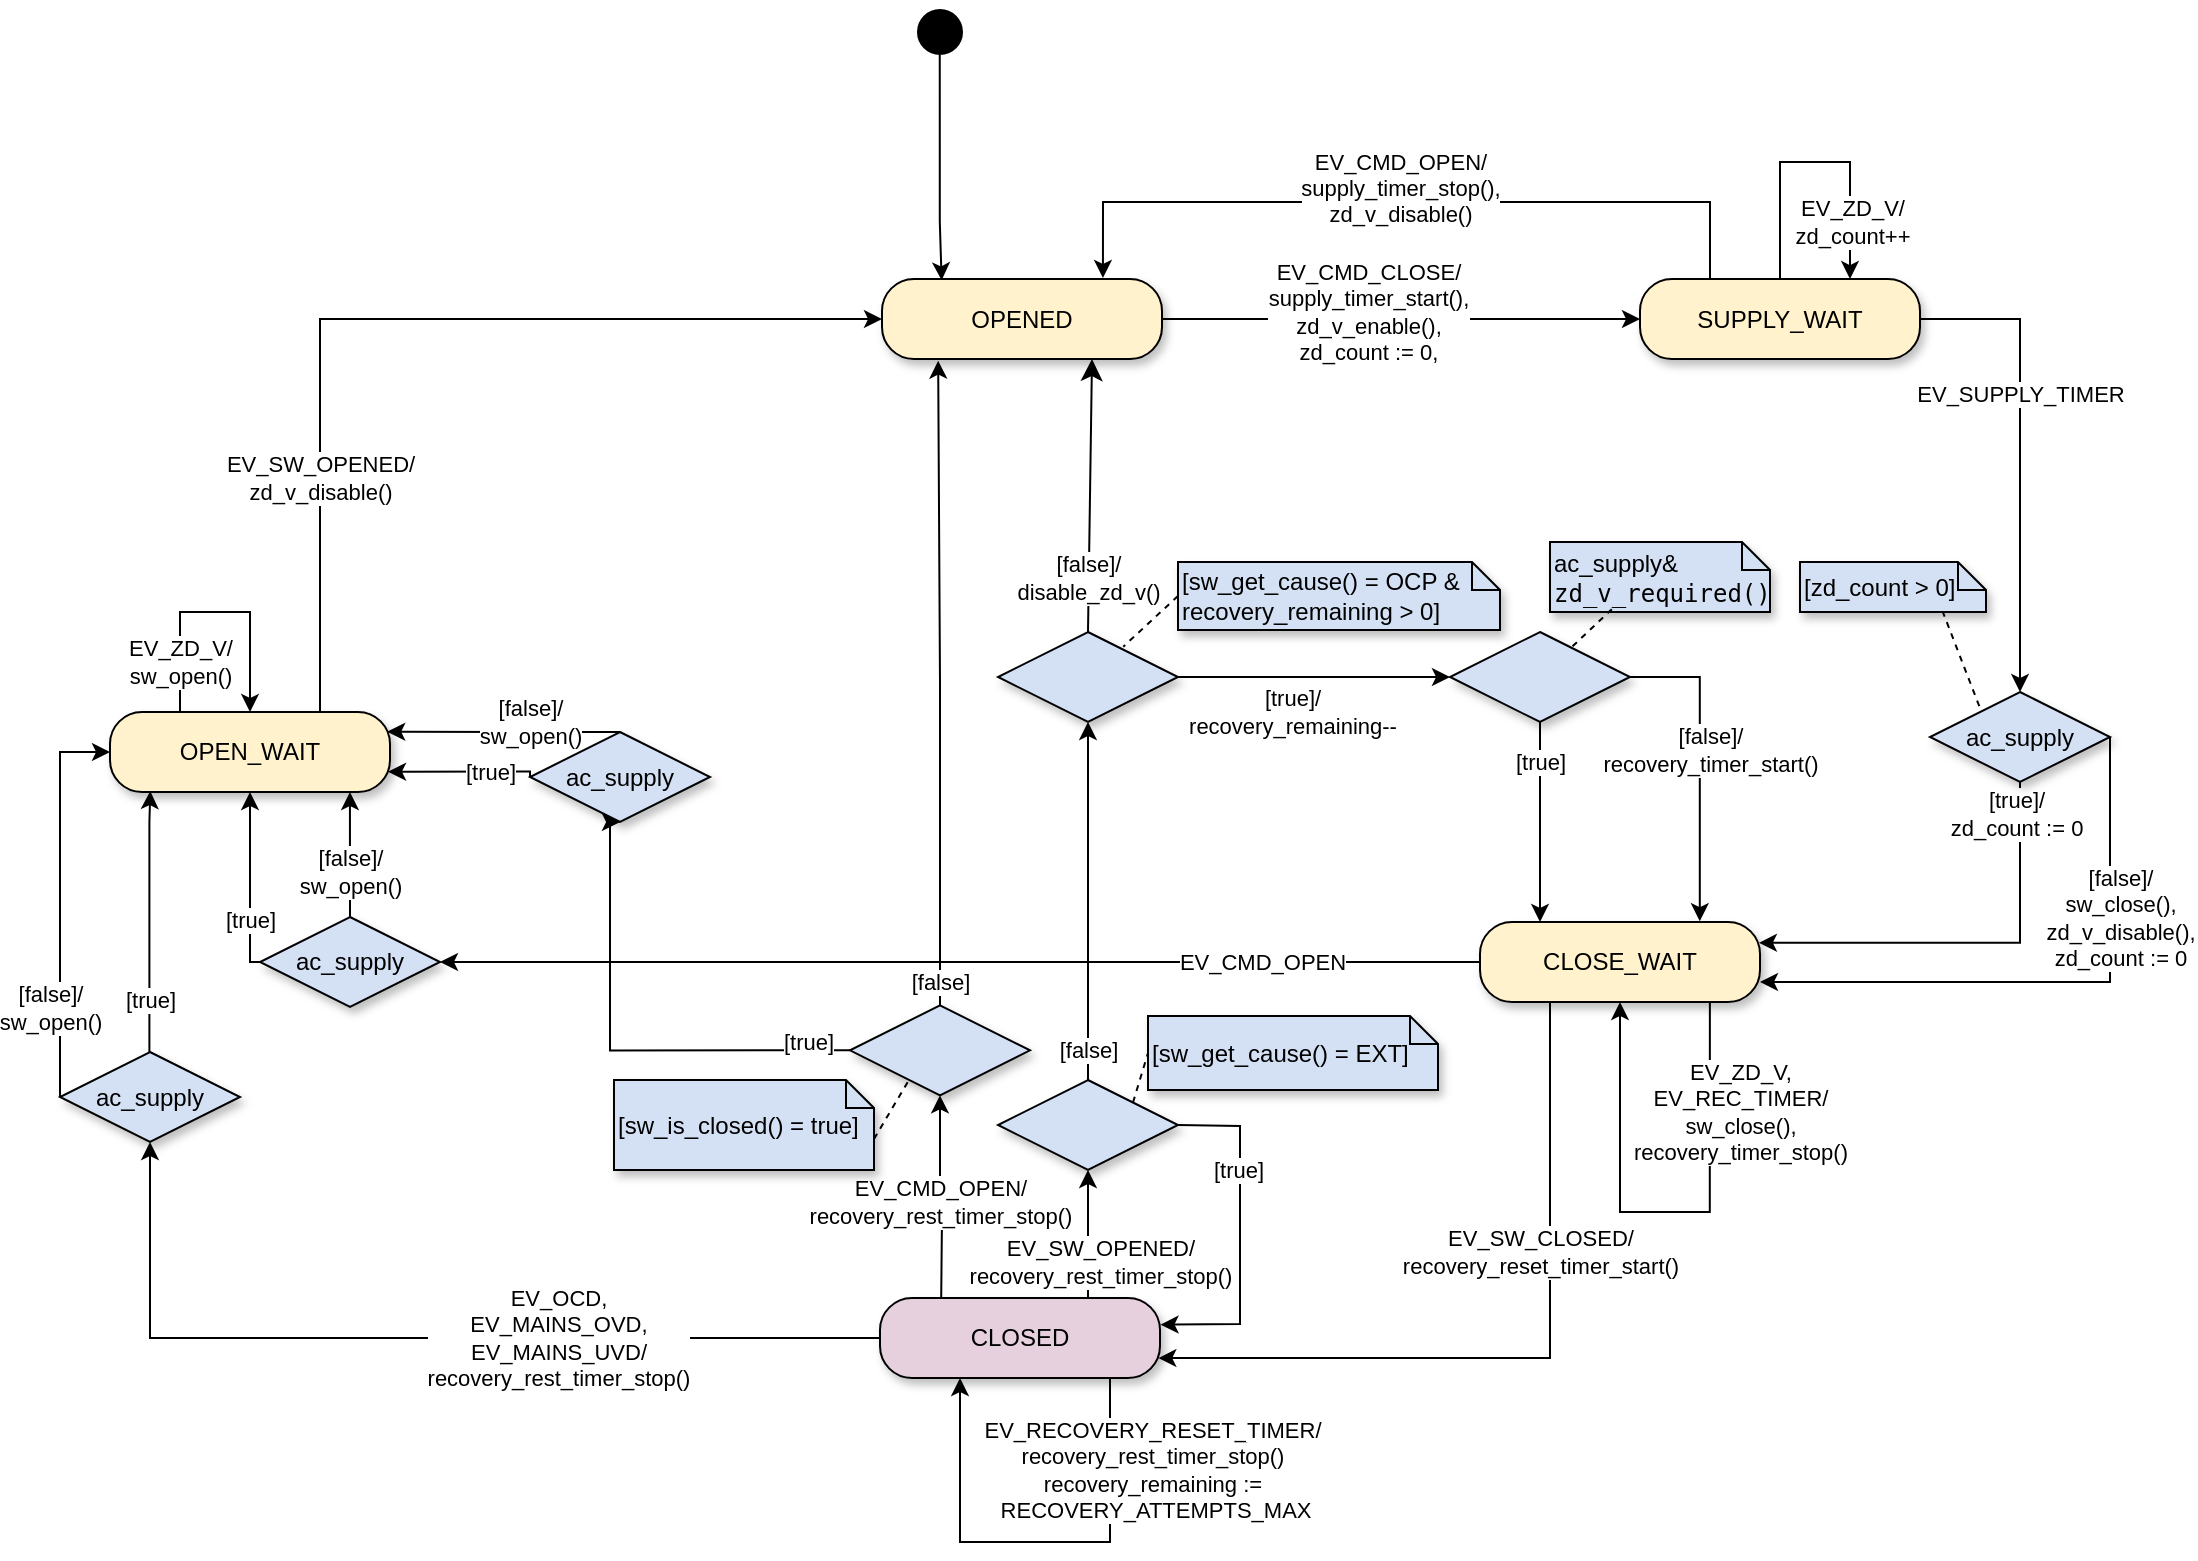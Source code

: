 <mxfile version="26.2.2">
  <diagram id="2q7ee-fndURKBrYLHPxN" name="Page-1">
    <mxGraphModel dx="363" dy="3312" grid="1" gridSize="5" guides="1" tooltips="1" connect="1" arrows="1" fold="1" page="1" pageScale="1" pageWidth="1169" pageHeight="827" background="none" math="0" shadow="0">
      <root>
        <mxCell id="0" />
        <mxCell id="1" parent="0" />
        <mxCell id="nVrs1Iyca9-Z0Z9vSuvW-15" style="edgeStyle=orthogonalEdgeStyle;rounded=0;orthogonalLoop=1;jettySize=auto;html=1;exitX=0.496;exitY=0.883;exitDx=0;exitDy=0;exitPerimeter=0;entryX=0.213;entryY=0.016;entryDx=0;entryDy=0;entryPerimeter=0;" parent="1" source="nVrs1Iyca9-Z0Z9vSuvW-1" target="nVrs1Iyca9-Z0Z9vSuvW-3" edge="1">
          <mxGeometry relative="1" as="geometry">
            <mxPoint x="491" y="-2320" as="targetPoint" />
            <mxPoint x="493.88" y="-2420" as="sourcePoint" />
            <Array as="points">
              <mxPoint x="490" y="-2330" />
              <mxPoint x="491" y="-2330" />
            </Array>
          </mxGeometry>
        </mxCell>
        <mxCell id="nVrs1Iyca9-Z0Z9vSuvW-10" style="edgeStyle=orthogonalEdgeStyle;rounded=0;orthogonalLoop=1;jettySize=auto;html=1;exitX=1;exitY=0.5;exitDx=0;exitDy=0;entryX=0;entryY=0.5;entryDx=0;entryDy=0;" parent="1" source="nVrs1Iyca9-Z0Z9vSuvW-3" target="eMVpjLCgqZhgIK3g5Q9t-35" edge="1">
          <mxGeometry relative="1" as="geometry">
            <mxPoint x="878" y="-2191.49" as="targetPoint" />
          </mxGeometry>
        </mxCell>
        <mxCell id="nVrs1Iyca9-Z0Z9vSuvW-16" value="EV_CMD_CLOSE/&lt;br&gt;supply_timer_start(),&lt;br&gt;zd_v_enable(),&lt;br&gt;zd_count := 0," style="edgeLabel;html=1;align=center;verticalAlign=middle;resizable=0;points=[];" parent="nVrs1Iyca9-Z0Z9vSuvW-10" vertex="1" connectable="0">
          <mxGeometry x="-0.196" relative="1" as="geometry">
            <mxPoint x="7" y="-4" as="offset" />
          </mxGeometry>
        </mxCell>
        <mxCell id="nVrs1Iyca9-Z0Z9vSuvW-3" value="OPENED" style="rounded=1;whiteSpace=wrap;html=1;arcSize=40;fontColor=#000000;fillColor=#FFF2CC;strokeColor=default;shadow=1;" parent="1" vertex="1">
          <mxGeometry x="461" y="-2301.49" width="140" height="40" as="geometry" />
        </mxCell>
        <mxCell id="nVrs1Iyca9-Z0Z9vSuvW-12" style="edgeStyle=orthogonalEdgeStyle;rounded=0;orthogonalLoop=1;jettySize=auto;html=1;exitX=0.25;exitY=1;exitDx=0;exitDy=0;entryX=0.994;entryY=0.751;entryDx=0;entryDy=0;entryPerimeter=0;" parent="1" source="nVrs1Iyca9-Z0Z9vSuvW-5" target="nVrs1Iyca9-Z0Z9vSuvW-7" edge="1">
          <mxGeometry relative="1" as="geometry">
            <mxPoint x="740.46" y="-1900" as="sourcePoint" />
            <mxPoint x="699" y="-1800" as="targetPoint" />
          </mxGeometry>
        </mxCell>
        <mxCell id="nVrs1Iyca9-Z0Z9vSuvW-17" value="&lt;div&gt;EV_SW_CLOSED/&lt;/div&gt;&lt;div&gt;&lt;span style=&quot;&quot;&gt;recovery_reset_timer_start()&lt;/span&gt;&lt;/div&gt;" style="edgeLabel;html=1;align=center;verticalAlign=middle;resizable=0;points=[];fontColor=default;" parent="nVrs1Iyca9-Z0Z9vSuvW-12" vertex="1" connectable="0">
          <mxGeometry x="0.032" relative="1" as="geometry">
            <mxPoint x="10" y="-53" as="offset" />
          </mxGeometry>
        </mxCell>
        <mxCell id="eMVpjLCgqZhgIK3g5Q9t-8" style="edgeStyle=orthogonalEdgeStyle;rounded=0;orthogonalLoop=1;jettySize=auto;html=1;startArrow=none;startFill=0;endArrow=classic;endFill=1;entryX=0.5;entryY=1;entryDx=0;entryDy=0;exitX=0.821;exitY=0.994;exitDx=0;exitDy=0;exitPerimeter=0;" parent="1" source="nVrs1Iyca9-Z0Z9vSuvW-5" target="nVrs1Iyca9-Z0Z9vSuvW-5" edge="1">
          <mxGeometry relative="1" as="geometry">
            <mxPoint x="1048.25" y="-1930" as="sourcePoint" />
            <mxPoint x="983.25" y="-1918" as="targetPoint" />
            <Array as="points">
              <mxPoint x="875" y="-1835" />
              <mxPoint x="830" y="-1835" />
            </Array>
          </mxGeometry>
        </mxCell>
        <mxCell id="eMVpjLCgqZhgIK3g5Q9t-9" value="EV_ZD_V,&lt;br&gt;EV_REC_TIMER/&lt;br&gt;sw_close(),&lt;br&gt;recovery_timer_stop()" style="edgeLabel;html=1;align=center;verticalAlign=middle;resizable=0;points=[];" parent="eMVpjLCgqZhgIK3g5Q9t-8" vertex="1" connectable="0">
          <mxGeometry x="-0.427" relative="1" as="geometry">
            <mxPoint x="15" y="-18" as="offset" />
          </mxGeometry>
        </mxCell>
        <mxCell id="eMVpjLCgqZhgIK3g5Q9t-11" style="edgeStyle=orthogonalEdgeStyle;rounded=0;orthogonalLoop=1;jettySize=auto;html=1;exitX=0;exitY=0.5;exitDx=0;exitDy=0;entryX=1;entryY=0.5;entryDx=0;entryDy=0;startArrow=none;startFill=0;endArrow=classic;endFill=1;" parent="1" source="nVrs1Iyca9-Z0Z9vSuvW-5" target="eMVpjLCgqZhgIK3g5Q9t-29" edge="1">
          <mxGeometry relative="1" as="geometry" />
        </mxCell>
        <mxCell id="eMVpjLCgqZhgIK3g5Q9t-12" value="&lt;div&gt;EV_CMD_OPEN&lt;/div&gt;" style="edgeLabel;html=1;align=center;verticalAlign=middle;resizable=0;points=[];" parent="eMVpjLCgqZhgIK3g5Q9t-11" vertex="1" connectable="0">
          <mxGeometry x="-0.627" relative="1" as="geometry">
            <mxPoint x="-12" as="offset" />
          </mxGeometry>
        </mxCell>
        <mxCell id="nVrs1Iyca9-Z0Z9vSuvW-5" value="CLOSE_WAIT" style="rounded=1;whiteSpace=wrap;html=1;arcSize=40;fontColor=#000000;fillColor=#FFF2CC;strokeColor=default;shadow=1;" parent="1" vertex="1">
          <mxGeometry x="760" y="-1980" width="140" height="40" as="geometry" />
        </mxCell>
        <mxCell id="nVrs1Iyca9-Z0Z9vSuvW-13" style="edgeStyle=orthogonalEdgeStyle;rounded=0;orthogonalLoop=1;jettySize=auto;html=1;exitX=0.29;exitY=0.008;exitDx=0;exitDy=0;exitPerimeter=0;entryX=0.5;entryY=1;entryDx=0;entryDy=0;" parent="1" target="L1IKRUMnK0d-2OuGf_N8-1" edge="1">
          <mxGeometry relative="1" as="geometry">
            <mxPoint x="491" y="-1825.32" as="targetPoint" />
            <mxPoint x="490.6" y="-1792" as="sourcePoint" />
          </mxGeometry>
        </mxCell>
        <mxCell id="nVrs1Iyca9-Z0Z9vSuvW-18" value="EV_CMD_OPEN/&lt;div&gt;recovery_rest_timer_stop()&lt;/div&gt;" style="edgeLabel;html=1;align=center;verticalAlign=middle;resizable=0;points=[];" parent="nVrs1Iyca9-Z0Z9vSuvW-13" vertex="1" connectable="0">
          <mxGeometry x="-0.531" y="-1" relative="1" as="geometry">
            <mxPoint x="-2" y="-24" as="offset" />
          </mxGeometry>
        </mxCell>
        <mxCell id="gGv3fu1oGvtYf7fFOwRJ-20" style="edgeStyle=orthogonalEdgeStyle;rounded=0;orthogonalLoop=1;jettySize=auto;html=1;startArrow=none;startFill=0;endArrow=classic;endFill=1;exitX=0.743;exitY=0.012;exitDx=0;exitDy=0;exitPerimeter=0;entryX=0.5;entryY=1;entryDx=0;entryDy=0;" parent="1" source="nVrs1Iyca9-Z0Z9vSuvW-7" target="kxoaeMrpdrkwyWD4suC7-3" edge="1">
          <mxGeometry relative="1" as="geometry">
            <mxPoint x="564" y="-1865" as="sourcePoint" />
            <mxPoint x="564" y="-1795" as="targetPoint" />
          </mxGeometry>
        </mxCell>
        <mxCell id="gGv3fu1oGvtYf7fFOwRJ-21" value="EV_SW_OPENED/&lt;br&gt;recovery_rest_timer_stop()" style="edgeLabel;html=1;align=center;verticalAlign=middle;resizable=0;points=[];" parent="gGv3fu1oGvtYf7fFOwRJ-20" vertex="1" connectable="0">
          <mxGeometry x="0.25" y="-1" relative="1" as="geometry">
            <mxPoint x="5" y="22" as="offset" />
          </mxGeometry>
        </mxCell>
        <mxCell id="gGv3fu1oGvtYf7fFOwRJ-93" style="edgeStyle=orthogonalEdgeStyle;rounded=0;orthogonalLoop=1;jettySize=auto;html=1;entryX=0.5;entryY=1;entryDx=0;entryDy=0;startArrow=none;startFill=0;endArrow=classic;endFill=1;" parent="1" source="nVrs1Iyca9-Z0Z9vSuvW-7" target="eMVpjLCgqZhgIK3g5Q9t-44" edge="1">
          <mxGeometry relative="1" as="geometry" />
        </mxCell>
        <mxCell id="gGv3fu1oGvtYf7fFOwRJ-94" value="&lt;div&gt;&lt;span style=&quot;background-color: light-dark(#ffffff, var(--ge-dark-color, #121212)); color: light-dark(rgb(0, 0, 0), rgb(255, 255, 255));&quot;&gt;EV_OCD,&lt;/span&gt;&lt;/div&gt;&lt;div&gt;&lt;span style=&quot;&quot;&gt;EV_MAINS_OVD,&lt;/span&gt;&lt;/div&gt;&lt;div&gt;&lt;span style=&quot;&quot;&gt;EV_MAINS_UVD/&lt;br&gt;&lt;/span&gt;recovery_rest_timer_stop()&lt;span style=&quot;&quot;&gt;&lt;/span&gt;&lt;/div&gt;" style="edgeLabel;html=1;align=center;verticalAlign=middle;resizable=0;points=[];fontColor=default;" parent="gGv3fu1oGvtYf7fFOwRJ-93" vertex="1" connectable="0">
          <mxGeometry x="-0.299" relative="1" as="geometry">
            <mxPoint x="1" as="offset" />
          </mxGeometry>
        </mxCell>
        <mxCell id="nVrs1Iyca9-Z0Z9vSuvW-7" value="CLOSED" style="rounded=1;whiteSpace=wrap;html=1;arcSize=40;fontColor=#000000;fillColor=#E6D0DE;strokeColor=default;shadow=1;" parent="1" vertex="1">
          <mxGeometry x="460" y="-1792" width="140" height="40" as="geometry" />
        </mxCell>
        <mxCell id="nVrs1Iyca9-Z0Z9vSuvW-14" style="edgeStyle=orthogonalEdgeStyle;rounded=0;orthogonalLoop=1;jettySize=auto;html=1;exitX=0.25;exitY=0;exitDx=0;exitDy=0;entryX=0.5;entryY=0;entryDx=0;entryDy=0;" parent="1" source="nVrs1Iyca9-Z0Z9vSuvW-9" target="nVrs1Iyca9-Z0Z9vSuvW-9" edge="1">
          <mxGeometry relative="1" as="geometry">
            <mxPoint x="95" y="-2060" as="targetPoint" />
            <Array as="points">
              <mxPoint x="110" y="-2135" />
              <mxPoint x="145" y="-2135" />
            </Array>
          </mxGeometry>
        </mxCell>
        <mxCell id="nVrs1Iyca9-Z0Z9vSuvW-19" value="EV_ZD_V/&lt;br&gt;sw_open()" style="edgeLabel;align=center;verticalAlign=middle;resizable=0;points=[];html=1;" parent="nVrs1Iyca9-Z0Z9vSuvW-14" vertex="1" connectable="0">
          <mxGeometry x="-0.443" y="1" relative="1" as="geometry">
            <mxPoint x="1" y="12" as="offset" />
          </mxGeometry>
        </mxCell>
        <mxCell id="7XxRlO1ukhopQnuk8LQI-1" style="edgeStyle=orthogonalEdgeStyle;rounded=0;orthogonalLoop=1;jettySize=auto;html=1;entryX=0;entryY=0.5;entryDx=0;entryDy=0;exitX=0.75;exitY=0;exitDx=0;exitDy=0;" parent="1" source="nVrs1Iyca9-Z0Z9vSuvW-9" target="nVrs1Iyca9-Z0Z9vSuvW-3" edge="1">
          <mxGeometry relative="1" as="geometry">
            <mxPoint x="184" y="-2075" as="sourcePoint" />
            <mxPoint x="304" y="-2195" as="targetPoint" />
          </mxGeometry>
        </mxCell>
        <mxCell id="7XxRlO1ukhopQnuk8LQI-2" value="EV_SW_OPENED/&lt;br&gt;zd_v_disable()" style="edgeLabel;html=1;align=center;verticalAlign=middle;resizable=0;points=[];" parent="7XxRlO1ukhopQnuk8LQI-1" vertex="1" connectable="0">
          <mxGeometry x="-0.549" relative="1" as="geometry">
            <mxPoint y="-10" as="offset" />
          </mxGeometry>
        </mxCell>
        <mxCell id="nVrs1Iyca9-Z0Z9vSuvW-9" value="OPEN_WAIT" style="rounded=1;whiteSpace=wrap;html=1;arcSize=40;fontColor=#000000;fillColor=#FFF2CC;strokeColor=default;shadow=1;" parent="1" vertex="1">
          <mxGeometry x="75" y="-2085" width="140" height="40" as="geometry" />
        </mxCell>
        <mxCell id="gGv3fu1oGvtYf7fFOwRJ-25" style="edgeStyle=orthogonalEdgeStyle;rounded=0;orthogonalLoop=1;jettySize=auto;html=1;exitX=1;exitY=0.5;exitDx=0;exitDy=0;startArrow=none;startFill=0;endArrow=classic;endFill=1;entryX=0;entryY=0.5;entryDx=0;entryDy=0;" parent="1" source="gGv3fu1oGvtYf7fFOwRJ-22" edge="1">
          <mxGeometry relative="1" as="geometry">
            <mxPoint x="745.0" y="-2102.5" as="targetPoint" />
          </mxGeometry>
        </mxCell>
        <mxCell id="gGv3fu1oGvtYf7fFOwRJ-30" value="[true]/ &lt;br&gt;recovery_remaining--" style="edgeLabel;html=1;align=center;verticalAlign=middle;resizable=0;points=[];" parent="gGv3fu1oGvtYf7fFOwRJ-25" vertex="1" connectable="0">
          <mxGeometry x="0.196" y="-2" relative="1" as="geometry">
            <mxPoint x="-24" y="15" as="offset" />
          </mxGeometry>
        </mxCell>
        <mxCell id="gGv3fu1oGvtYf7fFOwRJ-22" value="" style="rhombus;whiteSpace=wrap;html=1;fillColor=#D4E1F5;strokeColor=default;labelBackgroundColor=none;shadow=1;aspect=fixed;" parent="1" vertex="1">
          <mxGeometry x="519" y="-2125" width="90" height="45" as="geometry" />
        </mxCell>
        <mxCell id="gGv3fu1oGvtYf7fFOwRJ-28" style="rounded=0;orthogonalLoop=1;jettySize=auto;html=1;startArrow=none;startFill=0;endArrow=none;endFill=0;dashed=1;entryX=0.696;entryY=0.163;entryDx=0;entryDy=0;entryPerimeter=0;exitX=0;exitY=0.5;exitDx=0;exitDy=0;exitPerimeter=0;" parent="1" source="gGv3fu1oGvtYf7fFOwRJ-27" target="gGv3fu1oGvtYf7fFOwRJ-22" edge="1">
          <mxGeometry relative="1" as="geometry">
            <mxPoint x="706.0" y="-1875" as="targetPoint" />
          </mxGeometry>
        </mxCell>
        <mxCell id="gGv3fu1oGvtYf7fFOwRJ-27" value="[sw_get_cause() = OCP &amp;amp;&lt;br&gt;recovery_remaining &amp;gt; 0]" style="shape=note;size=14;whiteSpace=wrap;html=1;labelBackgroundColor=none;strokeColor=default;fillColor=#D4E1F5;align=left;shadow=1;" parent="1" vertex="1">
          <mxGeometry x="609" y="-2160" width="161" height="34" as="geometry" />
        </mxCell>
        <mxCell id="gGv3fu1oGvtYf7fFOwRJ-34" style="edgeStyle=orthogonalEdgeStyle;rounded=0;orthogonalLoop=1;jettySize=auto;html=1;exitX=0.5;exitY=1;exitDx=0;exitDy=0;startArrow=none;startFill=0;endArrow=classic;endFill=1;entryX=0.996;entryY=0.26;entryDx=0;entryDy=0;entryPerimeter=0;" parent="1" source="gGv3fu1oGvtYf7fFOwRJ-33" target="nVrs1Iyca9-Z0Z9vSuvW-5" edge="1">
          <mxGeometry relative="1" as="geometry" />
        </mxCell>
        <mxCell id="gGv3fu1oGvtYf7fFOwRJ-35" value="[true]/&lt;br&gt;zd_count := 0" style="edgeLabel;html=1;align=center;verticalAlign=middle;resizable=0;points=[];" parent="gGv3fu1oGvtYf7fFOwRJ-34" vertex="1" connectable="0">
          <mxGeometry x="-0.219" relative="1" as="geometry">
            <mxPoint y="-65" as="offset" />
          </mxGeometry>
        </mxCell>
        <mxCell id="gGv3fu1oGvtYf7fFOwRJ-36" style="edgeStyle=orthogonalEdgeStyle;rounded=0;orthogonalLoop=1;jettySize=auto;html=1;exitX=1;exitY=0.5;exitDx=0;exitDy=0;startArrow=none;startFill=0;endArrow=classic;endFill=1;entryX=1;entryY=0.75;entryDx=0;entryDy=0;" parent="1" source="gGv3fu1oGvtYf7fFOwRJ-33" target="nVrs1Iyca9-Z0Z9vSuvW-5" edge="1">
          <mxGeometry relative="1" as="geometry">
            <mxPoint x="1158.25" y="-1840" as="targetPoint" />
            <Array as="points">
              <mxPoint x="1075" y="-1950" />
            </Array>
          </mxGeometry>
        </mxCell>
        <mxCell id="gGv3fu1oGvtYf7fFOwRJ-37" value="[false]/&lt;br&gt;sw_close(),&lt;br&gt;zd_v_disable(),&lt;br&gt;zd_count := 0" style="edgeLabel;html=1;align=center;verticalAlign=middle;resizable=0;points=[];" parent="gGv3fu1oGvtYf7fFOwRJ-36" vertex="1" connectable="0">
          <mxGeometry x="-0.793" relative="1" as="geometry">
            <mxPoint x="5" y="59" as="offset" />
          </mxGeometry>
        </mxCell>
        <mxCell id="gGv3fu1oGvtYf7fFOwRJ-33" value="ac_supply" style="rhombus;whiteSpace=wrap;html=1;fillColor=#D4E1F5;strokeColor=default;labelBackgroundColor=none;shadow=1;aspect=fixed;" parent="1" vertex="1">
          <mxGeometry x="985" y="-2095" width="90" height="45" as="geometry" />
        </mxCell>
        <mxCell id="gGv3fu1oGvtYf7fFOwRJ-39" style="edgeStyle=orthogonalEdgeStyle;rounded=0;orthogonalLoop=1;jettySize=auto;html=1;exitX=0.5;exitY=0;exitDx=0;exitDy=0;entryX=0.99;entryY=0.246;entryDx=0;entryDy=0;startArrow=none;startFill=0;endArrow=classic;endFill=1;entryPerimeter=0;" parent="1" source="gGv3fu1oGvtYf7fFOwRJ-38" target="nVrs1Iyca9-Z0Z9vSuvW-9" edge="1">
          <mxGeometry relative="1" as="geometry">
            <mxPoint x="325" y="-2110" as="sourcePoint" />
            <mxPoint x="210" y="-2102.64" as="targetPoint" />
            <Array as="points">
              <mxPoint x="295" y="-2075" />
            </Array>
          </mxGeometry>
        </mxCell>
        <mxCell id="gGv3fu1oGvtYf7fFOwRJ-41" value="[false]/&lt;br&gt;sw_open()" style="edgeLabel;html=1;align=center;verticalAlign=middle;resizable=0;points=[];" parent="gGv3fu1oGvtYf7fFOwRJ-39" vertex="1" connectable="0">
          <mxGeometry x="-0.171" relative="1" as="geometry">
            <mxPoint x="3" y="-5" as="offset" />
          </mxGeometry>
        </mxCell>
        <mxCell id="gGv3fu1oGvtYf7fFOwRJ-40" style="edgeStyle=orthogonalEdgeStyle;rounded=0;orthogonalLoop=1;jettySize=auto;html=1;exitX=0;exitY=0.5;exitDx=0;exitDy=0;entryX=0.993;entryY=0.746;entryDx=0;entryDy=0;startArrow=none;startFill=0;endArrow=classic;endFill=1;entryPerimeter=0;" parent="1" source="gGv3fu1oGvtYf7fFOwRJ-38" target="nVrs1Iyca9-Z0Z9vSuvW-9" edge="1">
          <mxGeometry relative="1" as="geometry">
            <Array as="points">
              <mxPoint x="285" y="-2055" />
            </Array>
          </mxGeometry>
        </mxCell>
        <mxCell id="gGv3fu1oGvtYf7fFOwRJ-42" value="[true]" style="edgeLabel;html=1;align=center;verticalAlign=middle;resizable=0;points=[];" parent="gGv3fu1oGvtYf7fFOwRJ-40" vertex="1" connectable="0">
          <mxGeometry x="-0.273" y="1" relative="1" as="geometry">
            <mxPoint x="4" y="-1" as="offset" />
          </mxGeometry>
        </mxCell>
        <mxCell id="gGv3fu1oGvtYf7fFOwRJ-38" value="ac_supply" style="rhombus;whiteSpace=wrap;html=1;fillColor=#D4E1F5;strokeColor=default;labelBackgroundColor=none;shadow=1;aspect=fixed;" parent="1" vertex="1">
          <mxGeometry x="285" y="-2075" width="90" height="45" as="geometry" />
        </mxCell>
        <mxCell id="eMVpjLCgqZhgIK3g5Q9t-5" style="edgeStyle=orthogonalEdgeStyle;rounded=0;orthogonalLoop=1;jettySize=auto;html=1;exitX=1;exitY=0.5;exitDx=0;exitDy=0;entryX=0.785;entryY=-0.01;entryDx=0;entryDy=0;startArrow=none;startFill=0;endArrow=classic;endFill=1;entryPerimeter=0;" parent="1" source="eMVpjLCgqZhgIK3g5Q9t-3" target="nVrs1Iyca9-Z0Z9vSuvW-5" edge="1">
          <mxGeometry relative="1" as="geometry" />
        </mxCell>
        <mxCell id="eMVpjLCgqZhgIK3g5Q9t-6" value="[false]/ &lt;br&gt;recovery_timer_start()" style="edgeLabel;html=1;align=center;verticalAlign=middle;resizable=0;points=[];" parent="eMVpjLCgqZhgIK3g5Q9t-5" vertex="1" connectable="0">
          <mxGeometry x="-0.277" y="-1" relative="1" as="geometry">
            <mxPoint x="6" y="14" as="offset" />
          </mxGeometry>
        </mxCell>
        <mxCell id="eMVpjLCgqZhgIK3g5Q9t-3" value="" style="rhombus;whiteSpace=wrap;html=1;fillColor=#D4E1F5;strokeColor=default;labelBackgroundColor=none;shadow=1;aspect=fixed;" parent="1" vertex="1">
          <mxGeometry x="745" y="-2125" width="90" height="45" as="geometry" />
        </mxCell>
        <mxCell id="eMVpjLCgqZhgIK3g5Q9t-30" style="edgeStyle=orthogonalEdgeStyle;rounded=0;orthogonalLoop=1;jettySize=auto;html=1;startArrow=none;startFill=0;endArrow=classic;endFill=1;exitX=0;exitY=0.5;exitDx=0;exitDy=0;entryX=0.5;entryY=1;entryDx=0;entryDy=0;" parent="1" source="eMVpjLCgqZhgIK3g5Q9t-29" target="nVrs1Iyca9-Z0Z9vSuvW-9" edge="1">
          <mxGeometry relative="1" as="geometry">
            <mxPoint x="110" y="-2025" as="targetPoint" />
            <Array as="points">
              <mxPoint x="145" y="-1960" />
            </Array>
          </mxGeometry>
        </mxCell>
        <mxCell id="eMVpjLCgqZhgIK3g5Q9t-33" value="[true]" style="edgeLabel;html=1;align=center;verticalAlign=middle;resizable=0;points=[];" parent="eMVpjLCgqZhgIK3g5Q9t-30" vertex="1" connectable="0">
          <mxGeometry x="-0.353" relative="1" as="geometry">
            <mxPoint y="3" as="offset" />
          </mxGeometry>
        </mxCell>
        <mxCell id="eMVpjLCgqZhgIK3g5Q9t-31" style="edgeStyle=orthogonalEdgeStyle;rounded=0;orthogonalLoop=1;jettySize=auto;html=1;exitX=0.5;exitY=0;exitDx=0;exitDy=0;startArrow=none;startFill=0;endArrow=classic;endFill=1;entryX=0.857;entryY=1;entryDx=0;entryDy=0;entryPerimeter=0;" parent="1" source="eMVpjLCgqZhgIK3g5Q9t-29" target="nVrs1Iyca9-Z0Z9vSuvW-9" edge="1">
          <mxGeometry relative="1" as="geometry">
            <mxPoint x="155" y="-2040" as="targetPoint" />
          </mxGeometry>
        </mxCell>
        <mxCell id="eMVpjLCgqZhgIK3g5Q9t-32" value="[false]/&lt;br&gt;sw_open()" style="edgeLabel;html=1;align=center;verticalAlign=middle;resizable=0;points=[];" parent="eMVpjLCgqZhgIK3g5Q9t-31" vertex="1" connectable="0">
          <mxGeometry x="-0.316" y="-1" relative="1" as="geometry">
            <mxPoint x="-1" y="-1" as="offset" />
          </mxGeometry>
        </mxCell>
        <mxCell id="eMVpjLCgqZhgIK3g5Q9t-29" value="ac_supply" style="rhombus;whiteSpace=wrap;html=1;fillColor=#D4E1F5;strokeColor=default;labelBackgroundColor=none;shadow=1;aspect=fixed;" parent="1" vertex="1">
          <mxGeometry x="150" y="-1982.5" width="90" height="45" as="geometry" />
        </mxCell>
        <mxCell id="eMVpjLCgqZhgIK3g5Q9t-36" style="edgeStyle=orthogonalEdgeStyle;rounded=0;orthogonalLoop=1;jettySize=auto;html=1;entryX=0.5;entryY=0;entryDx=0;entryDy=0;startArrow=none;startFill=0;endArrow=classic;endFill=1;" parent="1" source="eMVpjLCgqZhgIK3g5Q9t-35" target="gGv3fu1oGvtYf7fFOwRJ-33" edge="1">
          <mxGeometry relative="1" as="geometry" />
        </mxCell>
        <mxCell id="eMVpjLCgqZhgIK3g5Q9t-37" value="&lt;div&gt;EV_SUPPLY_TIMER&lt;/div&gt;" style="edgeLabel;html=1;align=center;verticalAlign=middle;resizable=0;points=[];" parent="eMVpjLCgqZhgIK3g5Q9t-36" vertex="1" connectable="0">
          <mxGeometry x="-0.535" relative="1" as="geometry">
            <mxPoint y="32" as="offset" />
          </mxGeometry>
        </mxCell>
        <mxCell id="eMVpjLCgqZhgIK3g5Q9t-42" style="edgeStyle=orthogonalEdgeStyle;rounded=0;orthogonalLoop=1;jettySize=auto;html=1;exitX=0.25;exitY=0;exitDx=0;exitDy=0;entryX=0.789;entryY=-0.013;entryDx=0;entryDy=0;startArrow=none;startFill=0;endArrow=classic;endFill=1;entryPerimeter=0;" parent="1" source="eMVpjLCgqZhgIK3g5Q9t-35" target="nVrs1Iyca9-Z0Z9vSuvW-3" edge="1">
          <mxGeometry relative="1" as="geometry">
            <Array as="points">
              <mxPoint x="875" y="-2340" />
              <mxPoint x="572" y="-2340" />
            </Array>
          </mxGeometry>
        </mxCell>
        <mxCell id="eMVpjLCgqZhgIK3g5Q9t-43" value="EV_CMD_OPEN/&lt;br&gt;supply_timer_stop(),&lt;br&gt;zd_v_disable()" style="edgeLabel;html=1;align=center;verticalAlign=middle;resizable=0;points=[];" parent="eMVpjLCgqZhgIK3g5Q9t-42" vertex="1" connectable="0">
          <mxGeometry x="-0.155" y="1" relative="1" as="geometry">
            <mxPoint x="-33" y="-8" as="offset" />
          </mxGeometry>
        </mxCell>
        <mxCell id="eMVpjLCgqZhgIK3g5Q9t-35" value="SUPPLY_WAIT" style="rounded=1;whiteSpace=wrap;html=1;arcSize=40;fontColor=#000000;fillColor=#FFF2CC;strokeColor=default;shadow=1;" parent="1" vertex="1">
          <mxGeometry x="840" y="-2301.49" width="140" height="40" as="geometry" />
        </mxCell>
        <mxCell id="eMVpjLCgqZhgIK3g5Q9t-38" style="edgeStyle=orthogonalEdgeStyle;rounded=0;orthogonalLoop=1;jettySize=auto;html=1;exitX=0.5;exitY=0;exitDx=0;exitDy=0;entryX=0.75;entryY=0;entryDx=0;entryDy=0;startArrow=none;startFill=0;endArrow=classic;endFill=1;" parent="1" source="eMVpjLCgqZhgIK3g5Q9t-35" target="eMVpjLCgqZhgIK3g5Q9t-35" edge="1">
          <mxGeometry relative="1" as="geometry">
            <Array as="points">
              <mxPoint x="910" y="-2360" />
              <mxPoint x="945" y="-2360" />
            </Array>
          </mxGeometry>
        </mxCell>
        <mxCell id="eMVpjLCgqZhgIK3g5Q9t-39" value="EV_ZD_V/&lt;br&gt;zd_count++" style="edgeLabel;html=1;align=center;verticalAlign=middle;resizable=0;points=[];" parent="eMVpjLCgqZhgIK3g5Q9t-38" vertex="1" connectable="0">
          <mxGeometry x="-0.03" relative="1" as="geometry">
            <mxPoint x="21" y="30" as="offset" />
          </mxGeometry>
        </mxCell>
        <mxCell id="eMVpjLCgqZhgIK3g5Q9t-41" style="rounded=0;orthogonalLoop=1;jettySize=auto;html=1;entryX=0.285;entryY=0.215;entryDx=0;entryDy=0;entryPerimeter=0;startArrow=none;startFill=0;endArrow=none;endFill=0;dashed=1;exitX=0.766;exitY=0.98;exitDx=0;exitDy=0;exitPerimeter=0;" parent="1" source="eMVpjLCgqZhgIK3g5Q9t-40" target="gGv3fu1oGvtYf7fFOwRJ-33" edge="1">
          <mxGeometry relative="1" as="geometry" />
        </mxCell>
        <mxCell id="eMVpjLCgqZhgIK3g5Q9t-40" value="[zd_count &amp;gt; 0]" style="shape=note;size=14;whiteSpace=wrap;html=1;labelBackgroundColor=none;strokeColor=default;fillColor=#D4E1F5;align=left;shadow=1;" parent="1" vertex="1">
          <mxGeometry x="920" y="-2160" width="93" height="25" as="geometry" />
        </mxCell>
        <mxCell id="eMVpjLCgqZhgIK3g5Q9t-45" style="edgeStyle=orthogonalEdgeStyle;rounded=0;orthogonalLoop=1;jettySize=auto;html=1;exitX=0.5;exitY=0;exitDx=0;exitDy=0;startArrow=none;startFill=0;endArrow=classic;endFill=1;entryX=0.144;entryY=0.989;entryDx=0;entryDy=0;entryPerimeter=0;" parent="1" target="nVrs1Iyca9-Z0Z9vSuvW-9" edge="1">
          <mxGeometry relative="1" as="geometry">
            <mxPoint x="95.28" y="-2043.68" as="targetPoint" />
            <mxPoint x="94.7" y="-1915" as="sourcePoint" />
            <Array as="points">
              <mxPoint x="95" y="-2030" />
              <mxPoint x="95" y="-2030" />
            </Array>
          </mxGeometry>
        </mxCell>
        <mxCell id="eMVpjLCgqZhgIK3g5Q9t-48" value="[true]" style="edgeLabel;html=1;align=center;verticalAlign=middle;resizable=0;points=[];" parent="eMVpjLCgqZhgIK3g5Q9t-45" vertex="1" connectable="0">
          <mxGeometry x="-0.239" y="1" relative="1" as="geometry">
            <mxPoint x="1" y="24" as="offset" />
          </mxGeometry>
        </mxCell>
        <mxCell id="eMVpjLCgqZhgIK3g5Q9t-46" style="edgeStyle=orthogonalEdgeStyle;rounded=0;orthogonalLoop=1;jettySize=auto;html=1;exitX=0;exitY=0.5;exitDx=0;exitDy=0;entryX=0;entryY=0.5;entryDx=0;entryDy=0;startArrow=none;startFill=0;endArrow=classic;endFill=1;" parent="1" source="eMVpjLCgqZhgIK3g5Q9t-44" target="nVrs1Iyca9-Z0Z9vSuvW-9" edge="1">
          <mxGeometry relative="1" as="geometry">
            <Array as="points">
              <mxPoint x="50" y="-2065" />
            </Array>
          </mxGeometry>
        </mxCell>
        <mxCell id="eMVpjLCgqZhgIK3g5Q9t-47" value="[false]/&lt;br&gt;sw_open()" style="edgeLabel;html=1;align=center;verticalAlign=middle;resizable=0;points=[];" parent="eMVpjLCgqZhgIK3g5Q9t-46" vertex="1" connectable="0">
          <mxGeometry x="-0.788" y="1" relative="1" as="geometry">
            <mxPoint x="-4" y="-24" as="offset" />
          </mxGeometry>
        </mxCell>
        <mxCell id="eMVpjLCgqZhgIK3g5Q9t-44" value="ac_supply" style="rhombus;whiteSpace=wrap;html=1;fillColor=#D4E1F5;strokeColor=default;labelBackgroundColor=none;shadow=1;aspect=fixed;" parent="1" vertex="1">
          <mxGeometry x="50" y="-1915" width="90" height="45" as="geometry" />
        </mxCell>
        <mxCell id="kxoaeMrpdrkwyWD4suC7-5" style="edgeStyle=orthogonalEdgeStyle;rounded=0;orthogonalLoop=1;jettySize=auto;html=1;exitX=0.5;exitY=0;exitDx=0;exitDy=0;entryX=0.5;entryY=1;entryDx=0;entryDy=0;" parent="1" source="kxoaeMrpdrkwyWD4suC7-3" target="gGv3fu1oGvtYf7fFOwRJ-22" edge="1">
          <mxGeometry relative="1" as="geometry" />
        </mxCell>
        <mxCell id="kxoaeMrpdrkwyWD4suC7-8" value="[false]" style="edgeLabel;html=1;align=center;verticalAlign=middle;resizable=0;points=[];" parent="kxoaeMrpdrkwyWD4suC7-5" vertex="1" connectable="0">
          <mxGeometry x="-0.418" y="2" relative="1" as="geometry">
            <mxPoint x="2" y="37" as="offset" />
          </mxGeometry>
        </mxCell>
        <mxCell id="kxoaeMrpdrkwyWD4suC7-9" style="rounded=0;orthogonalLoop=1;jettySize=auto;html=1;exitX=1;exitY=0;exitDx=0;exitDy=0;entryX=0;entryY=0.5;entryDx=0;entryDy=0;entryPerimeter=0;dashed=1;endArrow=none;endFill=0;" parent="1" source="kxoaeMrpdrkwyWD4suC7-3" target="kxoaeMrpdrkwyWD4suC7-6" edge="1">
          <mxGeometry relative="1" as="geometry" />
        </mxCell>
        <mxCell id="kxoaeMrpdrkwyWD4suC7-3" value="" style="rhombus;whiteSpace=wrap;html=1;fillColor=#D4E1F5;strokeColor=default;labelBackgroundColor=none;shadow=1;aspect=fixed;" parent="1" vertex="1">
          <mxGeometry x="519" y="-1901" width="90" height="45" as="geometry" />
        </mxCell>
        <mxCell id="kxoaeMrpdrkwyWD4suC7-6" value="[sw_get_cause() = EXT]" style="shape=note;size=14;whiteSpace=wrap;html=1;labelBackgroundColor=none;strokeColor=default;fillColor=#D4E1F5;align=left;shadow=1;" parent="1" vertex="1">
          <mxGeometry x="594" y="-1933" width="145" height="37" as="geometry" />
        </mxCell>
        <mxCell id="L1IKRUMnK0d-2OuGf_N8-4" style="edgeStyle=orthogonalEdgeStyle;rounded=0;orthogonalLoop=1;jettySize=auto;html=1;exitX=0.5;exitY=0;exitDx=0;exitDy=0;endArrow=classic;endFill=1;entryX=0.272;entryY=1.029;entryDx=0;entryDy=0;entryPerimeter=0;" parent="1" source="L1IKRUMnK0d-2OuGf_N8-1" edge="1">
          <mxGeometry relative="1" as="geometry">
            <mxPoint x="489.08" y="-2260.65" as="targetPoint" />
          </mxGeometry>
        </mxCell>
        <mxCell id="L1IKRUMnK0d-2OuGf_N8-7" value="[false]" style="edgeLabel;html=1;align=center;verticalAlign=middle;resizable=0;points=[];" parent="L1IKRUMnK0d-2OuGf_N8-4" vertex="1" connectable="0">
          <mxGeometry x="-0.147" y="1" relative="1" as="geometry">
            <mxPoint x="1" y="126" as="offset" />
          </mxGeometry>
        </mxCell>
        <mxCell id="L1IKRUMnK0d-2OuGf_N8-5" style="edgeStyle=orthogonalEdgeStyle;rounded=0;orthogonalLoop=1;jettySize=auto;html=1;exitX=0;exitY=0.5;exitDx=0;exitDy=0;endArrow=classic;endFill=1;entryX=0.5;entryY=1;entryDx=0;entryDy=0;" parent="1" source="L1IKRUMnK0d-2OuGf_N8-1" target="gGv3fu1oGvtYf7fFOwRJ-38" edge="1">
          <mxGeometry relative="1" as="geometry">
            <Array as="points">
              <mxPoint x="325" y="-1915" />
            </Array>
            <mxPoint x="298" y="-1915.5" as="sourcePoint" />
            <mxPoint x="300" y="-1995" as="targetPoint" />
          </mxGeometry>
        </mxCell>
        <mxCell id="L1IKRUMnK0d-2OuGf_N8-6" value="[true]" style="edgeLabel;html=1;align=center;verticalAlign=middle;resizable=0;points=[];" parent="L1IKRUMnK0d-2OuGf_N8-5" vertex="1" connectable="0">
          <mxGeometry x="-0.216" y="1" relative="1" as="geometry">
            <mxPoint x="73" y="-5" as="offset" />
          </mxGeometry>
        </mxCell>
        <mxCell id="L1IKRUMnK0d-2OuGf_N8-1" value="" style="rhombus;whiteSpace=wrap;html=1;fillColor=#D4E1F5;strokeColor=default;labelBackgroundColor=none;shadow=1;aspect=fixed;" parent="1" vertex="1">
          <mxGeometry x="445" y="-1938.32" width="90" height="45" as="geometry" />
        </mxCell>
        <mxCell id="L1IKRUMnK0d-2OuGf_N8-3" style="rounded=0;orthogonalLoop=1;jettySize=auto;html=1;entryX=0.335;entryY=0.804;entryDx=0;entryDy=0;dashed=1;endArrow=none;endFill=0;exitX=0;exitY=0;exitDx=130;exitDy=29.5;exitPerimeter=0;entryPerimeter=0;" parent="1" source="L1IKRUMnK0d-2OuGf_N8-2" edge="1" target="L1IKRUMnK0d-2OuGf_N8-1">
          <mxGeometry relative="1" as="geometry">
            <mxPoint x="478.5" y="-1904.25" as="targetPoint" />
          </mxGeometry>
        </mxCell>
        <mxCell id="L1IKRUMnK0d-2OuGf_N8-2" value="[sw_is_closed() = true]" style="shape=note;size=14;whiteSpace=wrap;html=1;labelBackgroundColor=none;strokeColor=default;fillColor=#D4E1F5;align=left;shadow=1;" parent="1" vertex="1">
          <mxGeometry x="327" y="-1901" width="130" height="45" as="geometry" />
        </mxCell>
        <mxCell id="im1NhEpXuyCRZa3SgZ0a-1" style="edgeStyle=none;curved=1;rounded=0;orthogonalLoop=1;jettySize=auto;html=1;exitX=0;exitY=1;exitDx=0;exitDy=0;fontSize=12;startSize=8;endSize=8;" parent="1" source="gGv3fu1oGvtYf7fFOwRJ-22" target="gGv3fu1oGvtYf7fFOwRJ-22" edge="1">
          <mxGeometry relative="1" as="geometry" />
        </mxCell>
        <mxCell id="im1NhEpXuyCRZa3SgZ0a-15" value="" style="endArrow=classic;html=1;rounded=0;fontSize=12;startSize=8;endSize=8;curved=1;exitX=0.5;exitY=0;exitDx=0;exitDy=0;entryX=0.75;entryY=1;entryDx=0;entryDy=0;" parent="1" source="gGv3fu1oGvtYf7fFOwRJ-22" target="nVrs1Iyca9-Z0Z9vSuvW-3" edge="1">
          <mxGeometry relative="1" as="geometry">
            <mxPoint x="564" y="-2396.5" as="sourcePoint" />
            <mxPoint x="700" y="-2325" as="targetPoint" />
          </mxGeometry>
        </mxCell>
        <mxCell id="im1NhEpXuyCRZa3SgZ0a-16" value="[false]/&lt;br&gt;disable_zd_v()" style="edgeLabel;resizable=0;html=1;;align=center;verticalAlign=middle;" parent="im1NhEpXuyCRZa3SgZ0a-15" connectable="0" vertex="1">
          <mxGeometry relative="1" as="geometry">
            <mxPoint x="-1" y="41" as="offset" />
          </mxGeometry>
        </mxCell>
        <mxCell id="2fOYUlD3-6vm8VM3lFtP-1" value="&amp;nbsp;" style="text;whiteSpace=wrap;html=1;" parent="1" vertex="1">
          <mxGeometry x="855" y="-2385" width="30" height="35" as="geometry" />
        </mxCell>
        <mxCell id="nVrs1Iyca9-Z0Z9vSuvW-1" value="" style="ellipse;html=1;shape=startState;fillColor=#000000;strokeColor=default;" parent="1" vertex="1">
          <mxGeometry x="475" y="-2440" width="30" height="30" as="geometry" />
        </mxCell>
        <mxCell id="2fOYUlD3-6vm8VM3lFtP-27" value="" style="endArrow=classic;html=1;rounded=0;exitX=1;exitY=0.5;exitDx=0;exitDy=0;entryX=1.002;entryY=0.333;entryDx=0;entryDy=0;entryPerimeter=0;" parent="1" source="kxoaeMrpdrkwyWD4suC7-3" target="nVrs1Iyca9-Z0Z9vSuvW-7" edge="1">
          <mxGeometry relative="1" as="geometry">
            <mxPoint x="610" y="-1955" as="sourcePoint" />
            <mxPoint x="610" y="-1780" as="targetPoint" />
            <Array as="points">
              <mxPoint x="640" y="-1878" />
              <mxPoint x="640" y="-1779" />
            </Array>
          </mxGeometry>
        </mxCell>
        <mxCell id="2fOYUlD3-6vm8VM3lFtP-28" value="[true]" style="edgeLabel;resizable=0;html=1;;align=center;verticalAlign=middle;" parent="2fOYUlD3-6vm8VM3lFtP-27" connectable="0" vertex="1">
          <mxGeometry relative="1" as="geometry">
            <mxPoint x="-1" y="-32" as="offset" />
          </mxGeometry>
        </mxCell>
        <mxCell id="2fOYUlD3-6vm8VM3lFtP-29" style="edgeStyle=orthogonalEdgeStyle;rounded=0;orthogonalLoop=1;jettySize=auto;html=1;startArrow=none;startFill=0;endArrow=classic;endFill=1;exitX=0.821;exitY=0.994;exitDx=0;exitDy=0;exitPerimeter=0;entryX=0.25;entryY=1;entryDx=0;entryDy=0;" parent="1" edge="1">
          <mxGeometry relative="1" as="geometry">
            <mxPoint x="575" y="-1751.76" as="sourcePoint" />
            <mxPoint x="500.0" y="-1752" as="targetPoint" />
            <Array as="points">
              <mxPoint x="575" y="-1670" />
              <mxPoint x="500" y="-1670" />
            </Array>
          </mxGeometry>
        </mxCell>
        <mxCell id="2fOYUlD3-6vm8VM3lFtP-30" value="&lt;div&gt;&lt;span style=&quot;background-color: light-dark(#ffffff, var(--ge-dark-color, #121212)); color: light-dark(rgb(0, 0, 0), rgb(255, 255, 255));&quot;&gt;EV_RECOVERY_RESET_&lt;/span&gt;&lt;span style=&quot;background-color: light-dark(#ffffff, var(--ge-dark-color, #121212)); color: light-dark(rgb(0, 0, 0), rgb(255, 255, 255));&quot;&gt;TIMER&lt;/span&gt;&lt;span style=&quot;background-color: light-dark(#ffffff, var(--ge-dark-color, #121212)); color: light-dark(rgb(0, 0, 0), rgb(255, 255, 255));&quot;&gt;/&lt;/span&gt;&lt;/div&gt;&lt;div&gt;&lt;span style=&quot;&quot;&gt;recovery_rest_timer_stop()&lt;/span&gt;&lt;/div&gt;&lt;div&gt;recovery_remaining :&lt;span style=&quot;background-color: light-dark(#ffffff, var(--ge-dark-color, #121212)); color: light-dark(rgb(0, 0, 0), rgb(255, 255, 255));&quot;&gt;=&lt;/span&gt;&lt;/div&gt;&lt;div&gt;&lt;span style=&quot;background-color: light-dark(#ffffff, var(--ge-dark-color, #121212)); color: light-dark(rgb(0, 0, 0), rgb(255, 255, 255));&quot;&gt;&amp;nbsp;RECOVERY_ATTEMPTS_MAX&lt;/span&gt;&lt;/div&gt;" style="edgeLabel;html=1;align=center;verticalAlign=middle;resizable=0;points=[];fontColor=default;" parent="2fOYUlD3-6vm8VM3lFtP-29" vertex="1" connectable="0">
          <mxGeometry x="-0.427" relative="1" as="geometry">
            <mxPoint x="21" y="-23" as="offset" />
          </mxGeometry>
        </mxCell>
        <mxCell id="2fOYUlD3-6vm8VM3lFtP-37" value="&lt;span&gt;&lt;font&gt;ac_supply&amp;amp;&lt;/font&gt;&lt;/span&gt;&lt;div&gt;&lt;code style=&quot;&quot;&gt;zd_v_required()&lt;/code&gt;&lt;/div&gt;" style="shape=note;size=14;whiteSpace=wrap;html=1;labelBackgroundColor=none;strokeColor=default;fillColor=#D4E1F5;align=left;shadow=1;fontColor=default;" parent="1" vertex="1">
          <mxGeometry x="795" y="-2170" width="110" height="35" as="geometry" />
        </mxCell>
        <mxCell id="2fOYUlD3-6vm8VM3lFtP-38" style="rounded=0;orthogonalLoop=1;jettySize=auto;html=1;startArrow=none;startFill=0;endArrow=none;endFill=0;dashed=1;exitX=0.281;exitY=0.96;exitDx=0;exitDy=0;exitPerimeter=0;" parent="1" source="2fOYUlD3-6vm8VM3lFtP-37" target="eMVpjLCgqZhgIK3g5Q9t-3" edge="1">
          <mxGeometry relative="1" as="geometry">
            <mxPoint x="747.5" y="-2033.75" as="targetPoint" />
          </mxGeometry>
        </mxCell>
        <mxCell id="2fOYUlD3-6vm8VM3lFtP-43" style="edgeStyle=orthogonalEdgeStyle;rounded=0;orthogonalLoop=1;jettySize=auto;html=1;exitX=0.5;exitY=1;exitDx=0;exitDy=0;startArrow=none;startFill=0;endArrow=classic;endFill=1;entryX=0.213;entryY=0;entryDx=0;entryDy=0;entryPerimeter=0;" parent="1" source="eMVpjLCgqZhgIK3g5Q9t-3" target="nVrs1Iyca9-Z0Z9vSuvW-5" edge="1">
          <mxGeometry relative="1" as="geometry">
            <mxPoint x="1030" y="-2050" as="sourcePoint" />
            <mxPoint x="899" y="-1970" as="targetPoint" />
            <Array as="points">
              <mxPoint x="790" y="-1980" />
            </Array>
          </mxGeometry>
        </mxCell>
        <mxCell id="2fOYUlD3-6vm8VM3lFtP-44" value="[true]" style="edgeLabel;html=1;align=center;verticalAlign=middle;resizable=0;points=[];" parent="2fOYUlD3-6vm8VM3lFtP-43" vertex="1" connectable="0">
          <mxGeometry x="-0.219" relative="1" as="geometry">
            <mxPoint y="-19" as="offset" />
          </mxGeometry>
        </mxCell>
      </root>
    </mxGraphModel>
  </diagram>
</mxfile>
